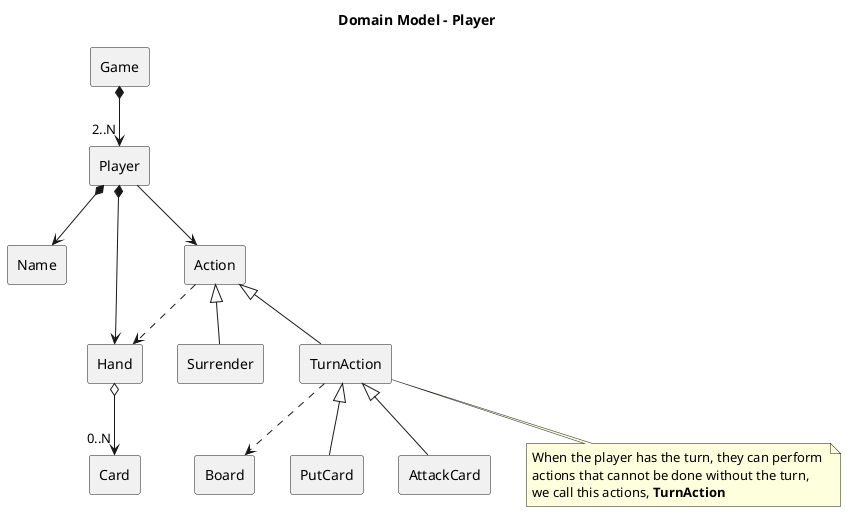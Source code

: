 @startuml
title "Domain Model - Player"

rectangle Game
rectangle Player
rectangle Name
rectangle Hand
rectangle Action
rectangle Card
rectangle Surrender
rectangle TurnAction
rectangle Board
rectangle PutCard
rectangle AttackCard

Game *--> "2..N" Player

Player *--> Name

Player *--> Hand
Hand o--> "0..N" Card

Player --> Action
Action ..> Hand
Action <|-- Surrender
Action <|-- TurnAction
TurnAction ..> Board
TurnAction <|-- PutCard
TurnAction <|-- AttackCard


note as TurnActionNote
	When the player has the turn, they can perform 
	actions that cannot be done without the turn,
	we call this actions, **TurnAction**
end note
TurnAction .. TurnActionNote
@enduml